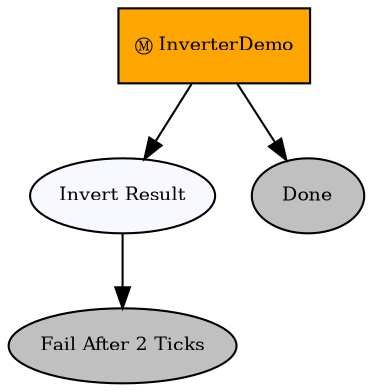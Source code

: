 digraph pastafarianism {
ordering=out;
graph [fontname="times-roman"];
node [fontname="times-roman"];
edge [fontname="times-roman"];
InverterDemo [label="Ⓜ InverterDemo", shape=box, style=filled, fillcolor=orange, fontsize=9, fontcolor=black];
"Invert Result" [label="Invert Result", shape=ellipse, style=filled, fillcolor=ghostwhite, fontsize=9, fontcolor=black];
InverterDemo -> "Invert Result";
"Fail After 2 Ticks" [label="Fail After 2 Ticks", shape=ellipse, style=filled, fillcolor=gray, fontsize=9, fontcolor=black];
"Invert Result" -> "Fail After 2 Ticks";
Done [label=Done, shape=ellipse, style=filled, fillcolor=gray, fontsize=9, fontcolor=black];
InverterDemo -> Done;
}
